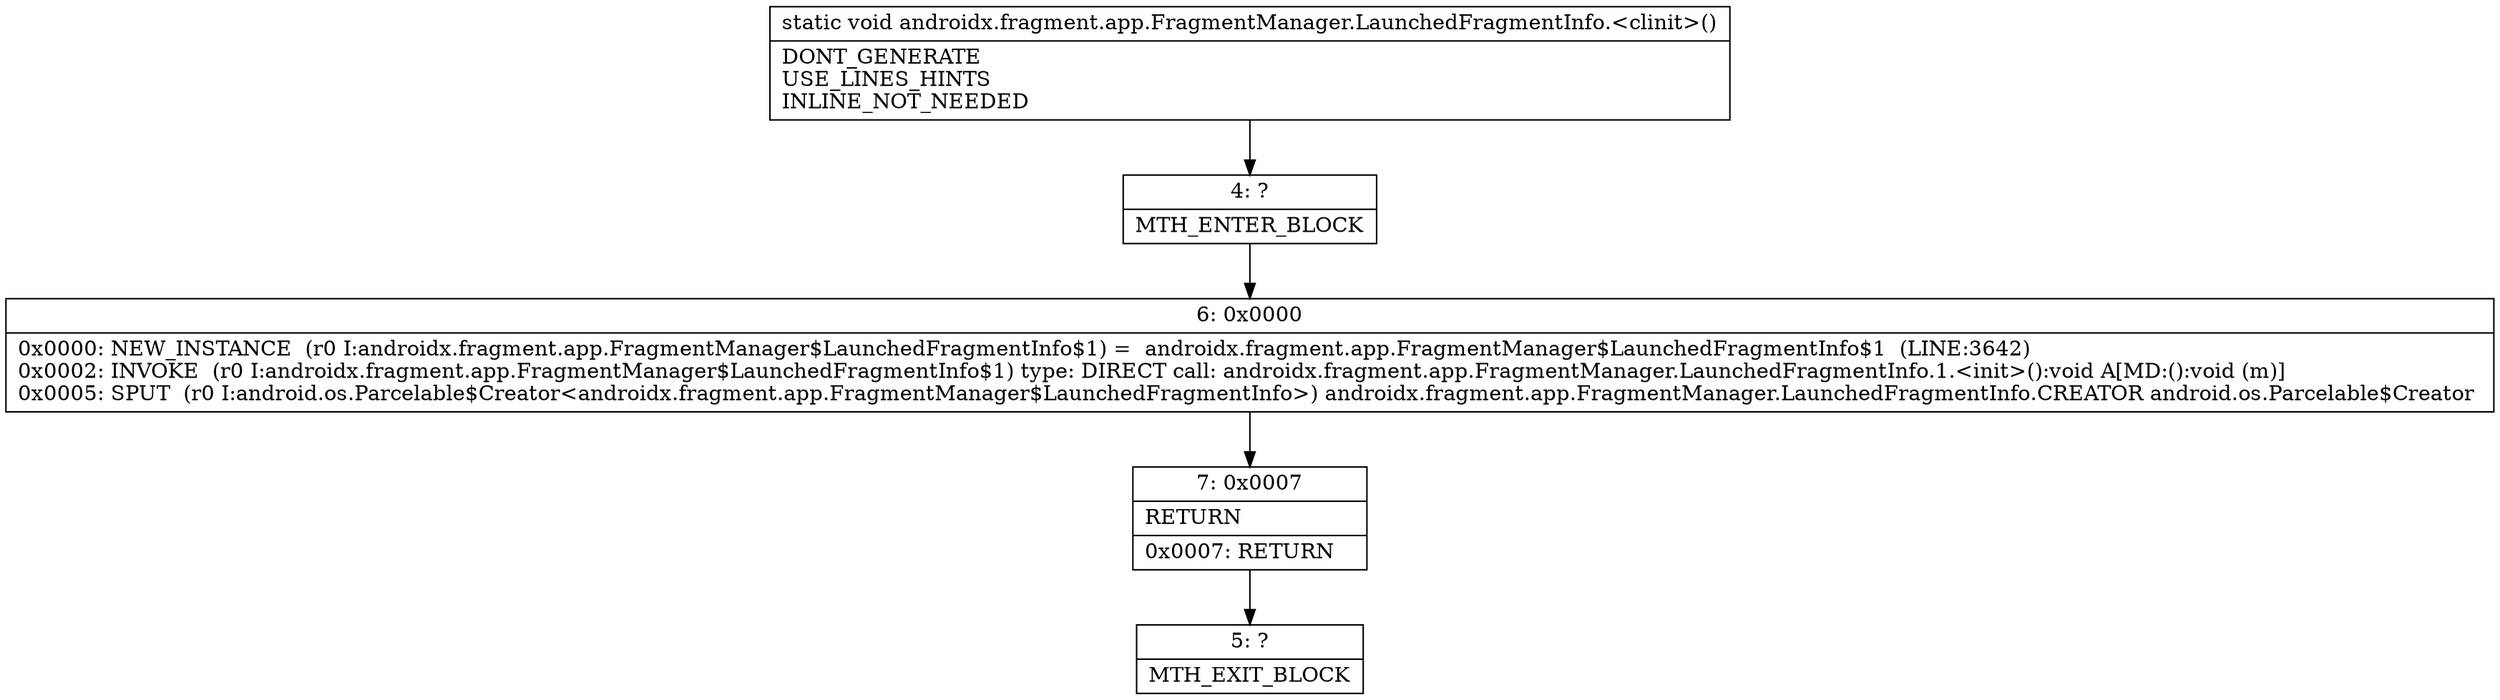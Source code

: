 digraph "CFG forandroidx.fragment.app.FragmentManager.LaunchedFragmentInfo.\<clinit\>()V" {
Node_4 [shape=record,label="{4\:\ ?|MTH_ENTER_BLOCK\l}"];
Node_6 [shape=record,label="{6\:\ 0x0000|0x0000: NEW_INSTANCE  (r0 I:androidx.fragment.app.FragmentManager$LaunchedFragmentInfo$1) =  androidx.fragment.app.FragmentManager$LaunchedFragmentInfo$1  (LINE:3642)\l0x0002: INVOKE  (r0 I:androidx.fragment.app.FragmentManager$LaunchedFragmentInfo$1) type: DIRECT call: androidx.fragment.app.FragmentManager.LaunchedFragmentInfo.1.\<init\>():void A[MD:():void (m)]\l0x0005: SPUT  (r0 I:android.os.Parcelable$Creator\<androidx.fragment.app.FragmentManager$LaunchedFragmentInfo\>) androidx.fragment.app.FragmentManager.LaunchedFragmentInfo.CREATOR android.os.Parcelable$Creator \l}"];
Node_7 [shape=record,label="{7\:\ 0x0007|RETURN\l|0x0007: RETURN   \l}"];
Node_5 [shape=record,label="{5\:\ ?|MTH_EXIT_BLOCK\l}"];
MethodNode[shape=record,label="{static void androidx.fragment.app.FragmentManager.LaunchedFragmentInfo.\<clinit\>()  | DONT_GENERATE\lUSE_LINES_HINTS\lINLINE_NOT_NEEDED\l}"];
MethodNode -> Node_4;Node_4 -> Node_6;
Node_6 -> Node_7;
Node_7 -> Node_5;
}

